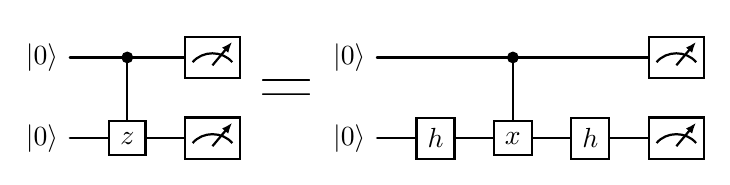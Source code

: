 \documentclass[border=6pt]{standalone}
\usepackage[utf8]{inputenc}
\usepackage[T1]{fontenc}
\usepackage{tikz}
\usetikzlibrary{quantikz2}
\begin{document}\begin{quantikz}
	\lstick{\ket{0}}	&	\ctrl{1}	&	\meter{}\\
	\lstick{\ket{0}}	&	\gate{z}	&	\meter{}
\end{quantikz}
{\Huge{\textbf{=}}}
\begin{quantikz}
	\lstick{\ket{0}}	&	\qw	&	\ctrl{1}	&	\qw	&	\meter{}\\
	\lstick{\ket{0}}	&	\gate{h}	&	\gate{x}	&	\gate{h}	&	\meter{}
\end{quantikz}
\end{document}